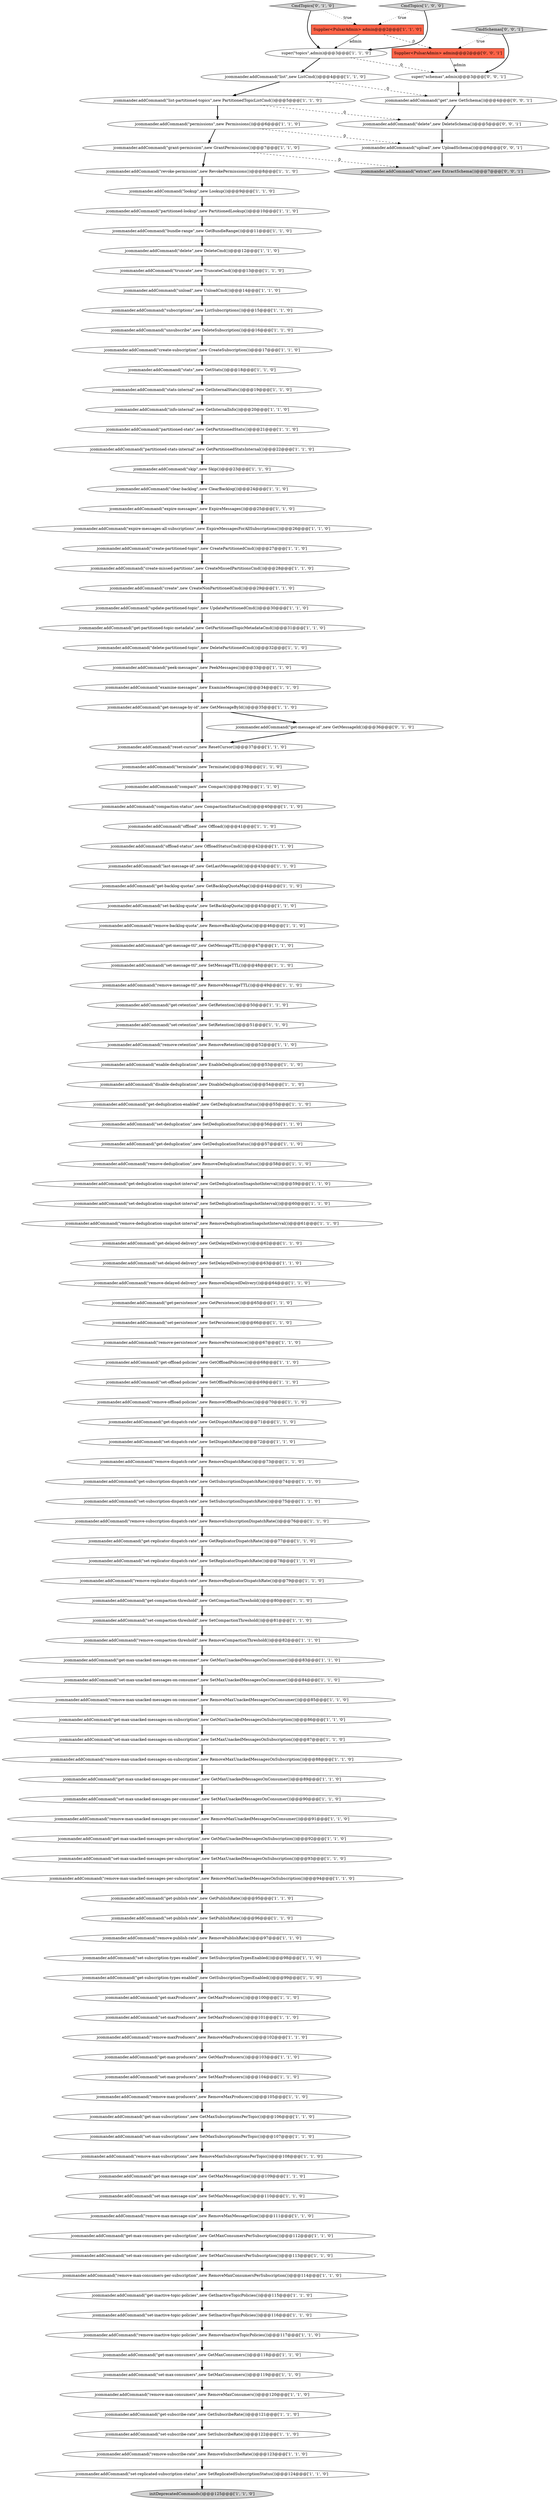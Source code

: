 digraph {
43 [style = filled, label = "jcommander.addCommand(\"stats-internal\",new GetInternalStats())@@@19@@@['1', '1', '0']", fillcolor = white, shape = ellipse image = "AAA0AAABBB1BBB"];
50 [style = filled, label = "jcommander.addCommand(\"set-dispatch-rate\",new SetDispatchRate())@@@72@@@['1', '1', '0']", fillcolor = white, shape = ellipse image = "AAA0AAABBB1BBB"];
83 [style = filled, label = "jcommander.addCommand(\"lookup\",new Lookup())@@@9@@@['1', '1', '0']", fillcolor = white, shape = ellipse image = "AAA0AAABBB1BBB"];
124 [style = filled, label = "CmdTopics['0', '1', '0']", fillcolor = lightgray, shape = diamond image = "AAA0AAABBB2BBB"];
45 [style = filled, label = "jcommander.addCommand(\"get-offload-policies\",new GetOffloadPolicies())@@@68@@@['1', '1', '0']", fillcolor = white, shape = ellipse image = "AAA0AAABBB1BBB"];
13 [style = filled, label = "jcommander.addCommand(\"set-deduplication-snapshot-interval\",new SetDeduplicationSnapshotInterval())@@@60@@@['1', '1', '0']", fillcolor = white, shape = ellipse image = "AAA0AAABBB1BBB"];
68 [style = filled, label = "jcommander.addCommand(\"remove-inactive-topic-policies\",new RemoveInactiveTopicPolicies())@@@117@@@['1', '1', '0']", fillcolor = white, shape = ellipse image = "AAA0AAABBB1BBB"];
71 [style = filled, label = "jcommander.addCommand(\"set-persistence\",new SetPersistence())@@@66@@@['1', '1', '0']", fillcolor = white, shape = ellipse image = "AAA0AAABBB1BBB"];
19 [style = filled, label = "jcommander.addCommand(\"get-deduplication-enabled\",new GetDeduplicationStatus())@@@55@@@['1', '1', '0']", fillcolor = white, shape = ellipse image = "AAA0AAABBB1BBB"];
112 [style = filled, label = "jcommander.addCommand(\"set-maxProducers\",new SetMaxProducers())@@@101@@@['1', '1', '0']", fillcolor = white, shape = ellipse image = "AAA0AAABBB1BBB"];
99 [style = filled, label = "jcommander.addCommand(\"set-subscribe-rate\",new SetSubscribeRate())@@@122@@@['1', '1', '0']", fillcolor = white, shape = ellipse image = "AAA0AAABBB1BBB"];
88 [style = filled, label = "jcommander.addCommand(\"set-publish-rate\",new SetPublishRate())@@@96@@@['1', '1', '0']", fillcolor = white, shape = ellipse image = "AAA0AAABBB1BBB"];
2 [style = filled, label = "jcommander.addCommand(\"set-delayed-delivery\",new SetDelayedDelivery())@@@63@@@['1', '1', '0']", fillcolor = white, shape = ellipse image = "AAA0AAABBB1BBB"];
98 [style = filled, label = "jcommander.addCommand(\"remove-delayed-delivery\",new RemoveDelayedDelivery())@@@64@@@['1', '1', '0']", fillcolor = white, shape = ellipse image = "AAA0AAABBB1BBB"];
27 [style = filled, label = "jcommander.addCommand(\"delete-partitioned-topic\",new DeletePartitionedCmd())@@@32@@@['1', '1', '0']", fillcolor = white, shape = ellipse image = "AAA0AAABBB1BBB"];
51 [style = filled, label = "jcommander.addCommand(\"create-subscription\",new CreateSubscription())@@@17@@@['1', '1', '0']", fillcolor = white, shape = ellipse image = "AAA0AAABBB1BBB"];
106 [style = filled, label = "jcommander.addCommand(\"set-subscription-types-enabled\",new SetSubscriptionTypesEnabled())@@@98@@@['1', '1', '0']", fillcolor = white, shape = ellipse image = "AAA0AAABBB1BBB"];
9 [style = filled, label = "jcommander.addCommand(\"set-max-subscriptions\",new SetMaxSubscriptionsPerTopic())@@@107@@@['1', '1', '0']", fillcolor = white, shape = ellipse image = "AAA0AAABBB1BBB"];
14 [style = filled, label = "jcommander.addCommand(\"remove-deduplication\",new RemoveDeduplicationStatus())@@@58@@@['1', '1', '0']", fillcolor = white, shape = ellipse image = "AAA0AAABBB1BBB"];
11 [style = filled, label = "jcommander.addCommand(\"get-max-consumers\",new GetMaxConsumers())@@@118@@@['1', '1', '0']", fillcolor = white, shape = ellipse image = "AAA0AAABBB1BBB"];
73 [style = filled, label = "jcommander.addCommand(\"clear-backlog\",new ClearBacklog())@@@24@@@['1', '1', '0']", fillcolor = white, shape = ellipse image = "AAA0AAABBB1BBB"];
60 [style = filled, label = "jcommander.addCommand(\"get-inactive-topic-policies\",new GetInactiveTopicPolicies())@@@115@@@['1', '1', '0']", fillcolor = white, shape = ellipse image = "AAA0AAABBB1BBB"];
48 [style = filled, label = "jcommander.addCommand(\"set-max-unacked-messages-on-subscription\",new SetMaxUnackedMessagesOnSubscription())@@@87@@@['1', '1', '0']", fillcolor = white, shape = ellipse image = "AAA0AAABBB1BBB"];
59 [style = filled, label = "jcommander.addCommand(\"get-persistence\",new GetPersistence())@@@65@@@['1', '1', '0']", fillcolor = white, shape = ellipse image = "AAA0AAABBB1BBB"];
54 [style = filled, label = "CmdTopics['1', '0', '0']", fillcolor = lightgray, shape = diamond image = "AAA0AAABBB1BBB"];
38 [style = filled, label = "jcommander.addCommand(\"set-compaction-threshold\",new SetCompactionThreshold())@@@81@@@['1', '1', '0']", fillcolor = white, shape = ellipse image = "AAA0AAABBB1BBB"];
67 [style = filled, label = "jcommander.addCommand(\"remove-max-unacked-messages-on-consumer\",new RemoveMaxUnackedMessagesOnConsumer())@@@85@@@['1', '1', '0']", fillcolor = white, shape = ellipse image = "AAA0AAABBB1BBB"];
113 [style = filled, label = "jcommander.addCommand(\"unsubscribe\",new DeleteSubscription())@@@16@@@['1', '1', '0']", fillcolor = white, shape = ellipse image = "AAA0AAABBB1BBB"];
29 [style = filled, label = "jcommander.addCommand(\"set-max-unacked-messages-per-subscription\",new SetMaxUnackedMessagesOnSubscription())@@@93@@@['1', '1', '0']", fillcolor = white, shape = ellipse image = "AAA0AAABBB1BBB"];
57 [style = filled, label = "jcommander.addCommand(\"permissions\",new Permissions())@@@6@@@['1', '1', '0']", fillcolor = white, shape = ellipse image = "AAA0AAABBB1BBB"];
121 [style = filled, label = "jcommander.addCommand(\"set-deduplication\",new SetDeduplicationStatus())@@@56@@@['1', '1', '0']", fillcolor = white, shape = ellipse image = "AAA0AAABBB1BBB"];
109 [style = filled, label = "jcommander.addCommand(\"get-max-producers\",new GetMaxProducers())@@@103@@@['1', '1', '0']", fillcolor = white, shape = ellipse image = "AAA0AAABBB1BBB"];
89 [style = filled, label = "jcommander.addCommand(\"remove-maxProducers\",new RemoveMaxProducers())@@@102@@@['1', '1', '0']", fillcolor = white, shape = ellipse image = "AAA0AAABBB1BBB"];
52 [style = filled, label = "jcommander.addCommand(\"get-subscription-types-enabled\",new GetSubscriptionTypesEnabled())@@@99@@@['1', '1', '0']", fillcolor = white, shape = ellipse image = "AAA0AAABBB1BBB"];
20 [style = filled, label = "jcommander.addCommand(\"get-replicator-dispatch-rate\",new GetReplicatorDispatchRate())@@@77@@@['1', '1', '0']", fillcolor = white, shape = ellipse image = "AAA0AAABBB1BBB"];
119 [style = filled, label = "jcommander.addCommand(\"remove-max-consumers-per-subscription\",new RemoveMaxConsumersPerSubscription())@@@114@@@['1', '1', '0']", fillcolor = white, shape = ellipse image = "AAA0AAABBB1BBB"];
75 [style = filled, label = "jcommander.addCommand(\"peek-messages\",new PeekMessages())@@@33@@@['1', '1', '0']", fillcolor = white, shape = ellipse image = "AAA0AAABBB1BBB"];
78 [style = filled, label = "jcommander.addCommand(\"set-max-unacked-messages-per-consumer\",new SetMaxUnackedMessagesOnConsumer())@@@90@@@['1', '1', '0']", fillcolor = white, shape = ellipse image = "AAA0AAABBB1BBB"];
117 [style = filled, label = "jcommander.addCommand(\"partitioned-stats-internal\",new GetPartitionedStatsInternal())@@@22@@@['1', '1', '0']", fillcolor = white, shape = ellipse image = "AAA0AAABBB1BBB"];
23 [style = filled, label = "jcommander.addCommand(\"remove-subscription-dispatch-rate\",new RemoveSubscriptionDispatchRate())@@@76@@@['1', '1', '0']", fillcolor = white, shape = ellipse image = "AAA0AAABBB1BBB"];
63 [style = filled, label = "jcommander.addCommand(\"subscriptions\",new ListSubscriptions())@@@15@@@['1', '1', '0']", fillcolor = white, shape = ellipse image = "AAA0AAABBB1BBB"];
7 [style = filled, label = "initDeprecatedCommands()@@@125@@@['1', '1', '0']", fillcolor = lightgray, shape = ellipse image = "AAA0AAABBB1BBB"];
64 [style = filled, label = "jcommander.addCommand(\"info-internal\",new GetInternalInfo())@@@20@@@['1', '1', '0']", fillcolor = white, shape = ellipse image = "AAA0AAABBB1BBB"];
93 [style = filled, label = "jcommander.addCommand(\"get-maxProducers\",new GetMaxProducers())@@@100@@@['1', '1', '0']", fillcolor = white, shape = ellipse image = "AAA0AAABBB1BBB"];
100 [style = filled, label = "jcommander.addCommand(\"unload\",new UnloadCmd())@@@14@@@['1', '1', '0']", fillcolor = white, shape = ellipse image = "AAA0AAABBB1BBB"];
33 [style = filled, label = "jcommander.addCommand(\"stats\",new GetStats())@@@18@@@['1', '1', '0']", fillcolor = white, shape = ellipse image = "AAA0AAABBB1BBB"];
62 [style = filled, label = "jcommander.addCommand(\"remove-max-producers\",new RemoveMaxProducers())@@@105@@@['1', '1', '0']", fillcolor = white, shape = ellipse image = "AAA0AAABBB1BBB"];
72 [style = filled, label = "jcommander.addCommand(\"get-message-by-id\",new GetMessageById())@@@35@@@['1', '1', '0']", fillcolor = white, shape = ellipse image = "AAA0AAABBB1BBB"];
84 [style = filled, label = "jcommander.addCommand(\"get-dispatch-rate\",new GetDispatchRate())@@@71@@@['1', '1', '0']", fillcolor = white, shape = ellipse image = "AAA0AAABBB1BBB"];
28 [style = filled, label = "jcommander.addCommand(\"terminate\",new Terminate())@@@38@@@['1', '1', '0']", fillcolor = white, shape = ellipse image = "AAA0AAABBB1BBB"];
80 [style = filled, label = "jcommander.addCommand(\"remove-backlog-quota\",new RemoveBacklogQuota())@@@46@@@['1', '1', '0']", fillcolor = white, shape = ellipse image = "AAA0AAABBB1BBB"];
96 [style = filled, label = "jcommander.addCommand(\"expire-messages\",new ExpireMessages())@@@25@@@['1', '1', '0']", fillcolor = white, shape = ellipse image = "AAA0AAABBB1BBB"];
0 [style = filled, label = "jcommander.addCommand(\"remove-max-message-size\",new RemoveMaxMessageSize())@@@111@@@['1', '1', '0']", fillcolor = white, shape = ellipse image = "AAA0AAABBB1BBB"];
40 [style = filled, label = "jcommander.addCommand(\"compaction-status\",new CompactionStatusCmd())@@@40@@@['1', '1', '0']", fillcolor = white, shape = ellipse image = "AAA0AAABBB1BBB"];
41 [style = filled, label = "jcommander.addCommand(\"list\",new ListCmd())@@@4@@@['1', '1', '0']", fillcolor = white, shape = ellipse image = "AAA0AAABBB1BBB"];
42 [style = filled, label = "jcommander.addCommand(\"get-message-ttl\",new GetMessageTTL())@@@47@@@['1', '1', '0']", fillcolor = white, shape = ellipse image = "AAA0AAABBB1BBB"];
116 [style = filled, label = "jcommander.addCommand(\"remove-max-unacked-messages-per-subscription\",new RemoveMaxUnackedMessagesOnSubscription())@@@94@@@['1', '1', '0']", fillcolor = white, shape = ellipse image = "AAA0AAABBB1BBB"];
76 [style = filled, label = "jcommander.addCommand(\"offload\",new Offload())@@@41@@@['1', '1', '0']", fillcolor = white, shape = ellipse image = "AAA0AAABBB1BBB"];
37 [style = filled, label = "jcommander.addCommand(\"set-max-consumers-per-subscription\",new SetMaxConsumersPerSubscription())@@@113@@@['1', '1', '0']", fillcolor = white, shape = ellipse image = "AAA0AAABBB1BBB"];
104 [style = filled, label = "jcommander.addCommand(\"set-max-consumers\",new SetMaxConsumers())@@@119@@@['1', '1', '0']", fillcolor = white, shape = ellipse image = "AAA0AAABBB1BBB"];
5 [style = filled, label = "jcommander.addCommand(\"remove-retention\",new RemoveRetention())@@@52@@@['1', '1', '0']", fillcolor = white, shape = ellipse image = "AAA0AAABBB1BBB"];
115 [style = filled, label = "jcommander.addCommand(\"remove-publish-rate\",new RemovePublishRate())@@@97@@@['1', '1', '0']", fillcolor = white, shape = ellipse image = "AAA0AAABBB1BBB"];
17 [style = filled, label = "jcommander.addCommand(\"set-subscription-dispatch-rate\",new SetSubscriptionDispatchRate())@@@75@@@['1', '1', '0']", fillcolor = white, shape = ellipse image = "AAA0AAABBB1BBB"];
132 [style = filled, label = "jcommander.addCommand(\"extract\",new ExtractSchema())@@@7@@@['0', '0', '1']", fillcolor = lightgray, shape = ellipse image = "AAA0AAABBB3BBB"];
24 [style = filled, label = "jcommander.addCommand(\"remove-replicator-dispatch-rate\",new RemoveReplicatorDispatchRate())@@@79@@@['1', '1', '0']", fillcolor = white, shape = ellipse image = "AAA0AAABBB1BBB"];
8 [style = filled, label = "jcommander.addCommand(\"remove-deduplication-snapshot-interval\",new RemoveDeduplicationSnapshotInterval())@@@61@@@['1', '1', '0']", fillcolor = white, shape = ellipse image = "AAA0AAABBB1BBB"];
103 [style = filled, label = "jcommander.addCommand(\"set-inactive-topic-policies\",new SetInactiveTopicPolicies())@@@116@@@['1', '1', '0']", fillcolor = white, shape = ellipse image = "AAA0AAABBB1BBB"];
97 [style = filled, label = "jcommander.addCommand(\"partitioned-stats\",new GetPartitionedStats())@@@21@@@['1', '1', '0']", fillcolor = white, shape = ellipse image = "AAA0AAABBB1BBB"];
79 [style = filled, label = "jcommander.addCommand(\"remove-offload-policies\",new RemoveOffloadPolicies())@@@70@@@['1', '1', '0']", fillcolor = white, shape = ellipse image = "AAA0AAABBB1BBB"];
110 [style = filled, label = "jcommander.addCommand(\"get-partitioned-topic-metadata\",new GetPartitionedTopicMetadataCmd())@@@31@@@['1', '1', '0']", fillcolor = white, shape = ellipse image = "AAA0AAABBB1BBB"];
4 [style = filled, label = "jcommander.addCommand(\"expire-messages-all-subscriptions\",new ExpireMessagesForAllSubscriptions())@@@26@@@['1', '1', '0']", fillcolor = white, shape = ellipse image = "AAA0AAABBB1BBB"];
47 [style = filled, label = "jcommander.addCommand(\"last-message-id\",new GetLastMessageId())@@@43@@@['1', '1', '0']", fillcolor = white, shape = ellipse image = "AAA0AAABBB1BBB"];
129 [style = filled, label = "jcommander.addCommand(\"delete\",new DeleteSchema())@@@5@@@['0', '0', '1']", fillcolor = white, shape = ellipse image = "AAA0AAABBB3BBB"];
6 [style = filled, label = "jcommander.addCommand(\"get-max-unacked-messages-on-consumer\",new GetMaxUnackedMessagesOnConsumer())@@@83@@@['1', '1', '0']", fillcolor = white, shape = ellipse image = "AAA0AAABBB1BBB"];
105 [style = filled, label = "jcommander.addCommand(\"get-deduplication\",new GetDeduplicationStatus())@@@57@@@['1', '1', '0']", fillcolor = white, shape = ellipse image = "AAA0AAABBB1BBB"];
34 [style = filled, label = "jcommander.addCommand(\"set-max-unacked-messages-on-consumer\",new SetMaxUnackedMessagesOnConsumer())@@@84@@@['1', '1', '0']", fillcolor = white, shape = ellipse image = "AAA0AAABBB1BBB"];
15 [style = filled, label = "jcommander.addCommand(\"delete\",new DeleteCmd())@@@12@@@['1', '1', '0']", fillcolor = white, shape = ellipse image = "AAA0AAABBB1BBB"];
39 [style = filled, label = "jcommander.addCommand(\"reset-cursor\",new ResetCursor())@@@37@@@['1', '1', '0']", fillcolor = white, shape = ellipse image = "AAA0AAABBB1BBB"];
108 [style = filled, label = "jcommander.addCommand(\"compact\",new Compact())@@@39@@@['1', '1', '0']", fillcolor = white, shape = ellipse image = "AAA0AAABBB1BBB"];
128 [style = filled, label = "CmdSchemas['0', '0', '1']", fillcolor = lightgray, shape = diamond image = "AAA0AAABBB3BBB"];
66 [style = filled, label = "jcommander.addCommand(\"truncate\",new TruncateCmd())@@@13@@@['1', '1', '0']", fillcolor = white, shape = ellipse image = "AAA0AAABBB1BBB"];
21 [style = filled, label = "jcommander.addCommand(\"remove-max-unacked-messages-per-consumer\",new RemoveMaxUnackedMessagesOnConsumer())@@@91@@@['1', '1', '0']", fillcolor = white, shape = ellipse image = "AAA0AAABBB1BBB"];
18 [style = filled, label = "jcommander.addCommand(\"set-backlog-quota\",new SetBacklogQuota())@@@45@@@['1', '1', '0']", fillcolor = white, shape = ellipse image = "AAA0AAABBB1BBB"];
111 [style = filled, label = "jcommander.addCommand(\"create-missed-partitions\",new CreateMissedPartitionsCmd())@@@28@@@['1', '1', '0']", fillcolor = white, shape = ellipse image = "AAA0AAABBB1BBB"];
87 [style = filled, label = "jcommander.addCommand(\"get-deduplication-snapshot-interval\",new GetDeduplicationSnapshotInterval())@@@59@@@['1', '1', '0']", fillcolor = white, shape = ellipse image = "AAA0AAABBB1BBB"];
26 [style = filled, label = "jcommander.addCommand(\"get-max-subscriptions\",new GetMaxSubscriptionsPerTopic())@@@106@@@['1', '1', '0']", fillcolor = white, shape = ellipse image = "AAA0AAABBB1BBB"];
65 [style = filled, label = "jcommander.addCommand(\"revoke-permission\",new RevokePermissions())@@@8@@@['1', '1', '0']", fillcolor = white, shape = ellipse image = "AAA0AAABBB1BBB"];
85 [style = filled, label = "jcommander.addCommand(\"offload-status\",new OffloadStatusCmd())@@@42@@@['1', '1', '0']", fillcolor = white, shape = ellipse image = "AAA0AAABBB1BBB"];
125 [style = filled, label = "jcommander.addCommand(\"get-message-id\",new GetMessageId())@@@36@@@['0', '1', '0']", fillcolor = white, shape = ellipse image = "AAA1AAABBB2BBB"];
53 [style = filled, label = "jcommander.addCommand(\"remove-persistence\",new RemovePersistence())@@@67@@@['1', '1', '0']", fillcolor = white, shape = ellipse image = "AAA0AAABBB1BBB"];
55 [style = filled, label = "jcommander.addCommand(\"get-publish-rate\",new GetPublishRate())@@@95@@@['1', '1', '0']", fillcolor = white, shape = ellipse image = "AAA0AAABBB1BBB"];
44 [style = filled, label = "jcommander.addCommand(\"grant-permission\",new GrantPermissions())@@@7@@@['1', '1', '0']", fillcolor = white, shape = ellipse image = "AAA0AAABBB1BBB"];
101 [style = filled, label = "jcommander.addCommand(\"disable-deduplication\",new DisableDeduplication())@@@54@@@['1', '1', '0']", fillcolor = white, shape = ellipse image = "AAA0AAABBB1BBB"];
120 [style = filled, label = "super(\"topics\",admin)@@@3@@@['1', '1', '0']", fillcolor = white, shape = ellipse image = "AAA0AAABBB1BBB"];
81 [style = filled, label = "jcommander.addCommand(\"create\",new CreateNonPartitionedCmd())@@@29@@@['1', '1', '0']", fillcolor = white, shape = ellipse image = "AAA0AAABBB1BBB"];
35 [style = filled, label = "Supplier<PulsarAdmin> admin@@@2@@@['1', '1', '0']", fillcolor = tomato, shape = box image = "AAA0AAABBB1BBB"];
123 [style = filled, label = "jcommander.addCommand(\"set-offload-policies\",new SetOffloadPolicies())@@@69@@@['1', '1', '0']", fillcolor = white, shape = ellipse image = "AAA0AAABBB1BBB"];
70 [style = filled, label = "jcommander.addCommand(\"skip\",new Skip())@@@23@@@['1', '1', '0']", fillcolor = white, shape = ellipse image = "AAA0AAABBB1BBB"];
107 [style = filled, label = "jcommander.addCommand(\"get-subscription-dispatch-rate\",new GetSubscriptionDispatchRate())@@@74@@@['1', '1', '0']", fillcolor = white, shape = ellipse image = "AAA0AAABBB1BBB"];
31 [style = filled, label = "jcommander.addCommand(\"set-replicator-dispatch-rate\",new SetReplicatorDispatchRate())@@@78@@@['1', '1', '0']", fillcolor = white, shape = ellipse image = "AAA0AAABBB1BBB"];
77 [style = filled, label = "jcommander.addCommand(\"get-max-message-size\",new GetMaxMessageSize())@@@109@@@['1', '1', '0']", fillcolor = white, shape = ellipse image = "AAA0AAABBB1BBB"];
130 [style = filled, label = "jcommander.addCommand(\"upload\",new UploadSchema())@@@6@@@['0', '0', '1']", fillcolor = white, shape = ellipse image = "AAA0AAABBB3BBB"];
10 [style = filled, label = "jcommander.addCommand(\"bundle-range\",new GetBundleRange())@@@11@@@['1', '1', '0']", fillcolor = white, shape = ellipse image = "AAA0AAABBB1BBB"];
3 [style = filled, label = "jcommander.addCommand(\"remove-dispatch-rate\",new RemoveDispatchRate())@@@73@@@['1', '1', '0']", fillcolor = white, shape = ellipse image = "AAA0AAABBB1BBB"];
86 [style = filled, label = "jcommander.addCommand(\"update-partitioned-topic\",new UpdatePartitionedCmd())@@@30@@@['1', '1', '0']", fillcolor = white, shape = ellipse image = "AAA0AAABBB1BBB"];
12 [style = filled, label = "jcommander.addCommand(\"remove-max-unacked-messages-on-subscription\",new RemoveMaxUnackedMessagesOnSubscription())@@@88@@@['1', '1', '0']", fillcolor = white, shape = ellipse image = "AAA0AAABBB1BBB"];
126 [style = filled, label = "super(\"schemas\",admin)@@@3@@@['0', '0', '1']", fillcolor = white, shape = ellipse image = "AAA0AAABBB3BBB"];
1 [style = filled, label = "jcommander.addCommand(\"get-subscribe-rate\",new GetSubscribeRate())@@@121@@@['1', '1', '0']", fillcolor = white, shape = ellipse image = "AAA0AAABBB1BBB"];
69 [style = filled, label = "jcommander.addCommand(\"set-message-ttl\",new SetMessageTTL())@@@48@@@['1', '1', '0']", fillcolor = white, shape = ellipse image = "AAA0AAABBB1BBB"];
94 [style = filled, label = "jcommander.addCommand(\"remove-compaction-threshold\",new RemoveCompactionThreshold())@@@82@@@['1', '1', '0']", fillcolor = white, shape = ellipse image = "AAA0AAABBB1BBB"];
90 [style = filled, label = "jcommander.addCommand(\"create-partitioned-topic\",new CreatePartitionedCmd())@@@27@@@['1', '1', '0']", fillcolor = white, shape = ellipse image = "AAA0AAABBB1BBB"];
131 [style = filled, label = "Supplier<PulsarAdmin> admin@@@2@@@['0', '0', '1']", fillcolor = tomato, shape = box image = "AAA0AAABBB3BBB"];
36 [style = filled, label = "jcommander.addCommand(\"get-max-unacked-messages-per-subscription\",new GetMaxUnackedMessagesOnSubscription())@@@92@@@['1', '1', '0']", fillcolor = white, shape = ellipse image = "AAA0AAABBB1BBB"];
30 [style = filled, label = "jcommander.addCommand(\"remove-max-consumers\",new RemoveMaxConsumers())@@@120@@@['1', '1', '0']", fillcolor = white, shape = ellipse image = "AAA0AAABBB1BBB"];
49 [style = filled, label = "jcommander.addCommand(\"remove-message-ttl\",new RemoveMessageTTL())@@@49@@@['1', '1', '0']", fillcolor = white, shape = ellipse image = "AAA0AAABBB1BBB"];
122 [style = filled, label = "jcommander.addCommand(\"get-delayed-delivery\",new GetDelayedDelivery())@@@62@@@['1', '1', '0']", fillcolor = white, shape = ellipse image = "AAA0AAABBB1BBB"];
56 [style = filled, label = "jcommander.addCommand(\"remove-subscribe-rate\",new RemoveSubscribeRate())@@@123@@@['1', '1', '0']", fillcolor = white, shape = ellipse image = "AAA0AAABBB1BBB"];
91 [style = filled, label = "jcommander.addCommand(\"set-replicated-subscription-status\",new SetReplicatedSubscriptionStatus())@@@124@@@['1', '1', '0']", fillcolor = white, shape = ellipse image = "AAA0AAABBB1BBB"];
114 [style = filled, label = "jcommander.addCommand(\"set-max-message-size\",new SetMaxMessageSize())@@@110@@@['1', '1', '0']", fillcolor = white, shape = ellipse image = "AAA0AAABBB1BBB"];
102 [style = filled, label = "jcommander.addCommand(\"enable-deduplication\",new EnableDeduplication())@@@53@@@['1', '1', '0']", fillcolor = white, shape = ellipse image = "AAA0AAABBB1BBB"];
82 [style = filled, label = "jcommander.addCommand(\"examine-messages\",new ExamineMessages())@@@34@@@['1', '1', '0']", fillcolor = white, shape = ellipse image = "AAA0AAABBB1BBB"];
58 [style = filled, label = "jcommander.addCommand(\"set-retention\",new SetRetention())@@@51@@@['1', '1', '0']", fillcolor = white, shape = ellipse image = "AAA0AAABBB1BBB"];
61 [style = filled, label = "jcommander.addCommand(\"get-max-unacked-messages-on-subscription\",new GetMaxUnackedMessagesOnSubscription())@@@86@@@['1', '1', '0']", fillcolor = white, shape = ellipse image = "AAA0AAABBB1BBB"];
118 [style = filled, label = "jcommander.addCommand(\"get-max-consumers-per-subscription\",new GetMaxConsumersPerSubscription())@@@112@@@['1', '1', '0']", fillcolor = white, shape = ellipse image = "AAA0AAABBB1BBB"];
22 [style = filled, label = "jcommander.addCommand(\"get-retention\",new GetRetention())@@@50@@@['1', '1', '0']", fillcolor = white, shape = ellipse image = "AAA0AAABBB1BBB"];
127 [style = filled, label = "jcommander.addCommand(\"get\",new GetSchema())@@@4@@@['0', '0', '1']", fillcolor = white, shape = ellipse image = "AAA0AAABBB3BBB"];
25 [style = filled, label = "jcommander.addCommand(\"get-max-unacked-messages-per-consumer\",new GetMaxUnackedMessagesOnConsumer())@@@89@@@['1', '1', '0']", fillcolor = white, shape = ellipse image = "AAA0AAABBB1BBB"];
74 [style = filled, label = "jcommander.addCommand(\"remove-max-subscriptions\",new RemoveMaxSubscriptionsPerTopic())@@@108@@@['1', '1', '0']", fillcolor = white, shape = ellipse image = "AAA0AAABBB1BBB"];
46 [style = filled, label = "jcommander.addCommand(\"get-backlog-quotas\",new GetBacklogQuotaMap())@@@44@@@['1', '1', '0']", fillcolor = white, shape = ellipse image = "AAA0AAABBB1BBB"];
16 [style = filled, label = "jcommander.addCommand(\"set-max-producers\",new SetMaxProducers())@@@104@@@['1', '1', '0']", fillcolor = white, shape = ellipse image = "AAA0AAABBB1BBB"];
95 [style = filled, label = "jcommander.addCommand(\"partitioned-lookup\",new PartitionedLookup())@@@10@@@['1', '1', '0']", fillcolor = white, shape = ellipse image = "AAA0AAABBB1BBB"];
32 [style = filled, label = "jcommander.addCommand(\"list-partitioned-topics\",new PartitionedTopicListCmd())@@@5@@@['1', '1', '0']", fillcolor = white, shape = ellipse image = "AAA0AAABBB1BBB"];
92 [style = filled, label = "jcommander.addCommand(\"get-compaction-threshold\",new GetCompactionThreshold())@@@80@@@['1', '1', '0']", fillcolor = white, shape = ellipse image = "AAA0AAABBB1BBB"];
73->96 [style = bold, label=""];
12->25 [style = bold, label=""];
61->48 [style = bold, label=""];
67->61 [style = bold, label=""];
62->26 [style = bold, label=""];
131->126 [style = solid, label="admin"];
35->131 [style = dashed, label="0"];
34->67 [style = bold, label=""];
89->109 [style = bold, label=""];
105->14 [style = bold, label=""];
1->99 [style = bold, label=""];
102->101 [style = bold, label=""];
98->59 [style = bold, label=""];
8->122 [style = bold, label=""];
119->60 [style = bold, label=""];
4->90 [style = bold, label=""];
108->40 [style = bold, label=""];
120->126 [style = dashed, label="0"];
17->23 [style = bold, label=""];
95->10 [style = bold, label=""];
60->103 [style = bold, label=""];
120->41 [style = bold, label=""];
10->15 [style = bold, label=""];
114->0 [style = bold, label=""];
11->104 [style = bold, label=""];
63->113 [style = bold, label=""];
2->98 [style = bold, label=""];
103->68 [style = bold, label=""];
86->110 [style = bold, label=""];
72->39 [style = bold, label=""];
16->62 [style = bold, label=""];
57->44 [style = bold, label=""];
96->4 [style = bold, label=""];
90->111 [style = bold, label=""];
123->79 [style = bold, label=""];
52->93 [style = bold, label=""];
106->52 [style = bold, label=""];
83->95 [style = bold, label=""];
20->31 [style = bold, label=""];
51->33 [style = bold, label=""];
3->107 [style = bold, label=""];
93->112 [style = bold, label=""];
41->32 [style = bold, label=""];
49->22 [style = bold, label=""];
65->83 [style = bold, label=""];
47->46 [style = bold, label=""];
92->38 [style = bold, label=""];
37->119 [style = bold, label=""];
0->118 [style = bold, label=""];
26->9 [style = bold, label=""];
101->19 [style = bold, label=""];
109->16 [style = bold, label=""];
79->84 [style = bold, label=""];
22->58 [style = bold, label=""];
91->7 [style = bold, label=""];
116->55 [style = bold, label=""];
48->12 [style = bold, label=""];
56->91 [style = bold, label=""];
19->121 [style = bold, label=""];
100->63 [style = bold, label=""];
107->17 [style = bold, label=""];
69->49 [style = bold, label=""];
50->3 [style = bold, label=""];
94->6 [style = bold, label=""];
54->120 [style = bold, label=""];
41->127 [style = dashed, label="0"];
21->36 [style = bold, label=""];
9->74 [style = bold, label=""];
97->117 [style = bold, label=""];
59->71 [style = bold, label=""];
124->35 [style = dotted, label="true"];
14->87 [style = bold, label=""];
44->65 [style = bold, label=""];
126->127 [style = bold, label=""];
124->120 [style = bold, label=""];
81->86 [style = bold, label=""];
68->11 [style = bold, label=""];
38->94 [style = bold, label=""];
110->27 [style = bold, label=""];
77->114 [style = bold, label=""];
78->21 [style = bold, label=""];
130->132 [style = bold, label=""];
113->51 [style = bold, label=""];
118->37 [style = bold, label=""];
28->108 [style = bold, label=""];
44->132 [style = dashed, label="0"];
72->125 [style = bold, label=""];
54->35 [style = dotted, label="true"];
57->130 [style = dashed, label="0"];
99->56 [style = bold, label=""];
128->131 [style = dotted, label="true"];
23->20 [style = bold, label=""];
53->45 [style = bold, label=""];
40->76 [style = bold, label=""];
35->120 [style = solid, label="admin"];
112->89 [style = bold, label=""];
46->18 [style = bold, label=""];
128->126 [style = bold, label=""];
75->82 [style = bold, label=""];
30->1 [style = bold, label=""];
13->8 [style = bold, label=""];
127->129 [style = bold, label=""];
27->75 [style = bold, label=""];
87->13 [style = bold, label=""];
122->2 [style = bold, label=""];
117->70 [style = bold, label=""];
33->43 [style = bold, label=""];
32->129 [style = dashed, label="0"];
29->116 [style = bold, label=""];
125->39 [style = bold, label=""];
64->97 [style = bold, label=""];
39->28 [style = bold, label=""];
36->29 [style = bold, label=""];
115->106 [style = bold, label=""];
43->64 [style = bold, label=""];
18->80 [style = bold, label=""];
70->73 [style = bold, label=""];
82->72 [style = bold, label=""];
84->50 [style = bold, label=""];
25->78 [style = bold, label=""];
129->130 [style = bold, label=""];
58->5 [style = bold, label=""];
6->34 [style = bold, label=""];
5->102 [style = bold, label=""];
24->92 [style = bold, label=""];
71->53 [style = bold, label=""];
88->115 [style = bold, label=""];
104->30 [style = bold, label=""];
66->100 [style = bold, label=""];
111->81 [style = bold, label=""];
76->85 [style = bold, label=""];
74->77 [style = bold, label=""];
80->42 [style = bold, label=""];
85->47 [style = bold, label=""];
31->24 [style = bold, label=""];
121->105 [style = bold, label=""];
32->57 [style = bold, label=""];
42->69 [style = bold, label=""];
15->66 [style = bold, label=""];
55->88 [style = bold, label=""];
45->123 [style = bold, label=""];
}
